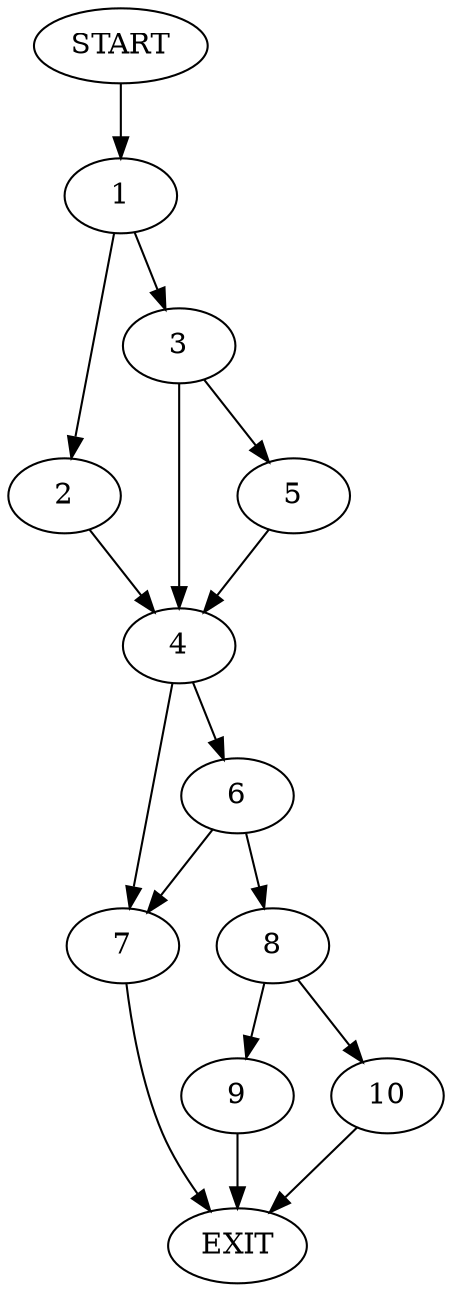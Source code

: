 digraph {
0 [label="START"]
11 [label="EXIT"]
0 -> 1
1 -> 2
1 -> 3
2 -> 4
3 -> 5
3 -> 4
4 -> 6
4 -> 7
5 -> 4
6 -> 7
6 -> 8
7 -> 11
8 -> 9
8 -> 10
9 -> 11
10 -> 11
}
